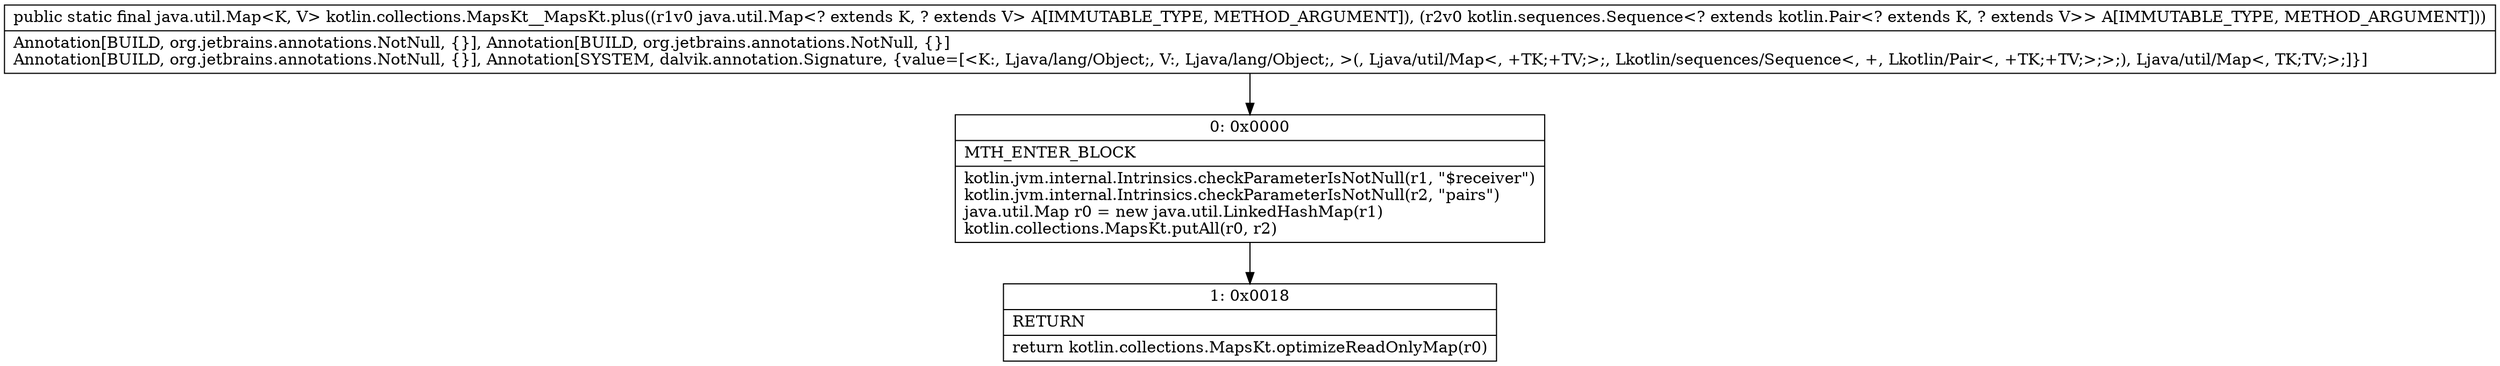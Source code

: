 digraph "CFG forkotlin.collections.MapsKt__MapsKt.plus(Ljava\/util\/Map;Lkotlin\/sequences\/Sequence;)Ljava\/util\/Map;" {
Node_0 [shape=record,label="{0\:\ 0x0000|MTH_ENTER_BLOCK\l|kotlin.jvm.internal.Intrinsics.checkParameterIsNotNull(r1, \"$receiver\")\lkotlin.jvm.internal.Intrinsics.checkParameterIsNotNull(r2, \"pairs\")\ljava.util.Map r0 = new java.util.LinkedHashMap(r1)\lkotlin.collections.MapsKt.putAll(r0, r2)\l}"];
Node_1 [shape=record,label="{1\:\ 0x0018|RETURN\l|return kotlin.collections.MapsKt.optimizeReadOnlyMap(r0)\l}"];
MethodNode[shape=record,label="{public static final java.util.Map\<K, V\> kotlin.collections.MapsKt__MapsKt.plus((r1v0 java.util.Map\<? extends K, ? extends V\> A[IMMUTABLE_TYPE, METHOD_ARGUMENT]), (r2v0 kotlin.sequences.Sequence\<? extends kotlin.Pair\<? extends K, ? extends V\>\> A[IMMUTABLE_TYPE, METHOD_ARGUMENT]))  | Annotation[BUILD, org.jetbrains.annotations.NotNull, \{\}], Annotation[BUILD, org.jetbrains.annotations.NotNull, \{\}]\lAnnotation[BUILD, org.jetbrains.annotations.NotNull, \{\}], Annotation[SYSTEM, dalvik.annotation.Signature, \{value=[\<K:, Ljava\/lang\/Object;, V:, Ljava\/lang\/Object;, \>(, Ljava\/util\/Map\<, +TK;+TV;\>;, Lkotlin\/sequences\/Sequence\<, +, Lkotlin\/Pair\<, +TK;+TV;\>;\>;), Ljava\/util\/Map\<, TK;TV;\>;]\}]\l}"];
MethodNode -> Node_0;
Node_0 -> Node_1;
}

